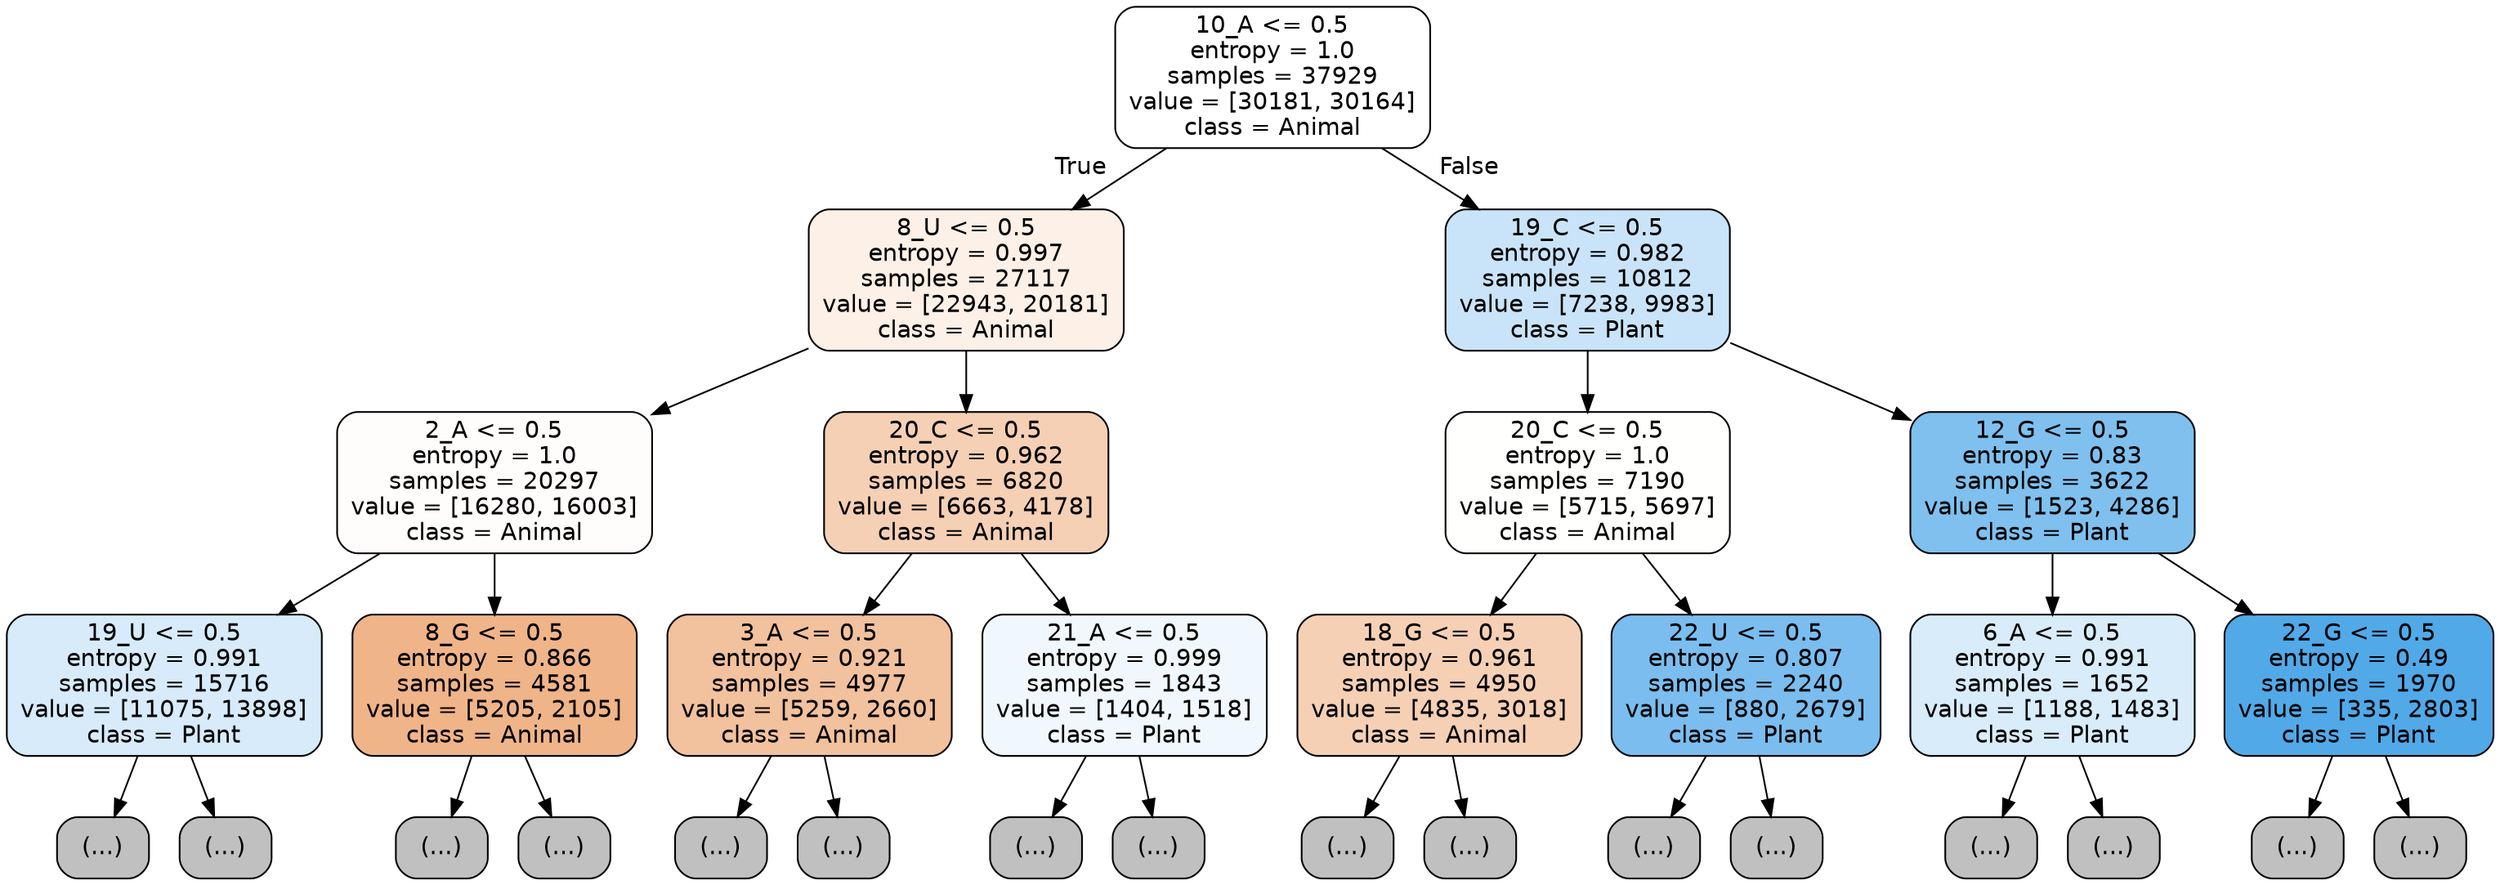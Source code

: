 digraph Tree {
node [shape=box, style="filled, rounded", color="black", fontname="helvetica"] ;
edge [fontname="helvetica"] ;
0 [label="10_A <= 0.5\nentropy = 1.0\nsamples = 37929\nvalue = [30181, 30164]\nclass = Animal", fillcolor="#ffffff"] ;
1 [label="8_U <= 0.5\nentropy = 0.997\nsamples = 27117\nvalue = [22943, 20181]\nclass = Animal", fillcolor="#fcf0e7"] ;
0 -> 1 [labeldistance=2.5, labelangle=45, headlabel="True"] ;
2 [label="2_A <= 0.5\nentropy = 1.0\nsamples = 20297\nvalue = [16280, 16003]\nclass = Animal", fillcolor="#fffdfc"] ;
1 -> 2 ;
3 [label="19_U <= 0.5\nentropy = 0.991\nsamples = 15716\nvalue = [11075, 13898]\nclass = Plant", fillcolor="#d7ebfa"] ;
2 -> 3 ;
4 [label="(...)", fillcolor="#C0C0C0"] ;
3 -> 4 ;
5397 [label="(...)", fillcolor="#C0C0C0"] ;
3 -> 5397 ;
7092 [label="8_G <= 0.5\nentropy = 0.866\nsamples = 4581\nvalue = [5205, 2105]\nclass = Animal", fillcolor="#f0b489"] ;
2 -> 7092 ;
7093 [label="(...)", fillcolor="#C0C0C0"] ;
7092 -> 7093 ;
8488 [label="(...)", fillcolor="#C0C0C0"] ;
7092 -> 8488 ;
9257 [label="20_C <= 0.5\nentropy = 0.962\nsamples = 6820\nvalue = [6663, 4178]\nclass = Animal", fillcolor="#f5d0b5"] ;
1 -> 9257 ;
9258 [label="3_A <= 0.5\nentropy = 0.921\nsamples = 4977\nvalue = [5259, 2660]\nclass = Animal", fillcolor="#f2c19d"] ;
9257 -> 9258 ;
9259 [label="(...)", fillcolor="#C0C0C0"] ;
9258 -> 9259 ;
11226 [label="(...)", fillcolor="#C0C0C0"] ;
9258 -> 11226 ;
11907 [label="21_A <= 0.5\nentropy = 0.999\nsamples = 1843\nvalue = [1404, 1518]\nclass = Plant", fillcolor="#f0f8fd"] ;
9257 -> 11907 ;
11908 [label="(...)", fillcolor="#C0C0C0"] ;
11907 -> 11908 ;
12555 [label="(...)", fillcolor="#C0C0C0"] ;
11907 -> 12555 ;
12764 [label="19_C <= 0.5\nentropy = 0.982\nsamples = 10812\nvalue = [7238, 9983]\nclass = Plant", fillcolor="#c9e4f8"] ;
0 -> 12764 [labeldistance=2.5, labelangle=-45, headlabel="False"] ;
12765 [label="20_C <= 0.5\nentropy = 1.0\nsamples = 7190\nvalue = [5715, 5697]\nclass = Animal", fillcolor="#fffffe"] ;
12764 -> 12765 ;
12766 [label="18_G <= 0.5\nentropy = 0.961\nsamples = 4950\nvalue = [4835, 3018]\nclass = Animal", fillcolor="#f5d0b5"] ;
12765 -> 12766 ;
12767 [label="(...)", fillcolor="#C0C0C0"] ;
12766 -> 12767 ;
14556 [label="(...)", fillcolor="#C0C0C0"] ;
12766 -> 14556 ;
15289 [label="22_U <= 0.5\nentropy = 0.807\nsamples = 2240\nvalue = [880, 2679]\nclass = Plant", fillcolor="#7abdee"] ;
12765 -> 15289 ;
15290 [label="(...)", fillcolor="#C0C0C0"] ;
15289 -> 15290 ;
15891 [label="(...)", fillcolor="#C0C0C0"] ;
15289 -> 15891 ;
15972 [label="12_G <= 0.5\nentropy = 0.83\nsamples = 3622\nvalue = [1523, 4286]\nclass = Plant", fillcolor="#7fc0ee"] ;
12764 -> 15972 ;
15973 [label="6_A <= 0.5\nentropy = 0.991\nsamples = 1652\nvalue = [1188, 1483]\nclass = Plant", fillcolor="#d8ecfa"] ;
15972 -> 15973 ;
15974 [label="(...)", fillcolor="#C0C0C0"] ;
15973 -> 15974 ;
16447 [label="(...)", fillcolor="#C0C0C0"] ;
15973 -> 16447 ;
16630 [label="22_G <= 0.5\nentropy = 0.49\nsamples = 1970\nvalue = [335, 2803]\nclass = Plant", fillcolor="#51a9e8"] ;
15972 -> 16630 ;
16631 [label="(...)", fillcolor="#C0C0C0"] ;
16630 -> 16631 ;
16880 [label="(...)", fillcolor="#C0C0C0"] ;
16630 -> 16880 ;
}